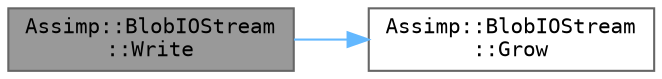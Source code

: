 digraph "Assimp::BlobIOStream::Write"
{
 // LATEX_PDF_SIZE
  bgcolor="transparent";
  edge [fontname=Terminal,fontsize=10,labelfontname=Helvetica,labelfontsize=10];
  node [fontname=Terminal,fontsize=10,shape=box,height=0.2,width=0.4];
  rankdir="LR";
  Node1 [label="Assimp::BlobIOStream\l::Write",height=0.2,width=0.4,color="gray40", fillcolor="grey60", style="filled", fontcolor="black",tooltip="Write to the file."];
  Node1 -> Node2 [color="steelblue1",style="solid"];
  Node2 [label="Assimp::BlobIOStream\l::Grow",height=0.2,width=0.4,color="grey40", fillcolor="white", style="filled",URL="$class_assimp_1_1_blob_i_o_stream.html#a9cf9828edeb38e0d70c3ff0784f46216",tooltip=" "];
}
